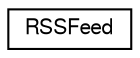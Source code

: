 digraph G
{
  edge [fontname="FreeSans",fontsize="10",labelfontname="FreeSans",labelfontsize="10"];
  node [fontname="FreeSans",fontsize="10",shape=record];
  rankdir=LR;
  Node1 [label="RSSFeed",height=0.2,width=0.4,color="black", fillcolor="white", style="filled",URL="$d8/d57/classcom_1_1scoreloop_1_1client_1_1android_1_1core_1_1addon_1_1_r_s_s_feed.html"];
}
